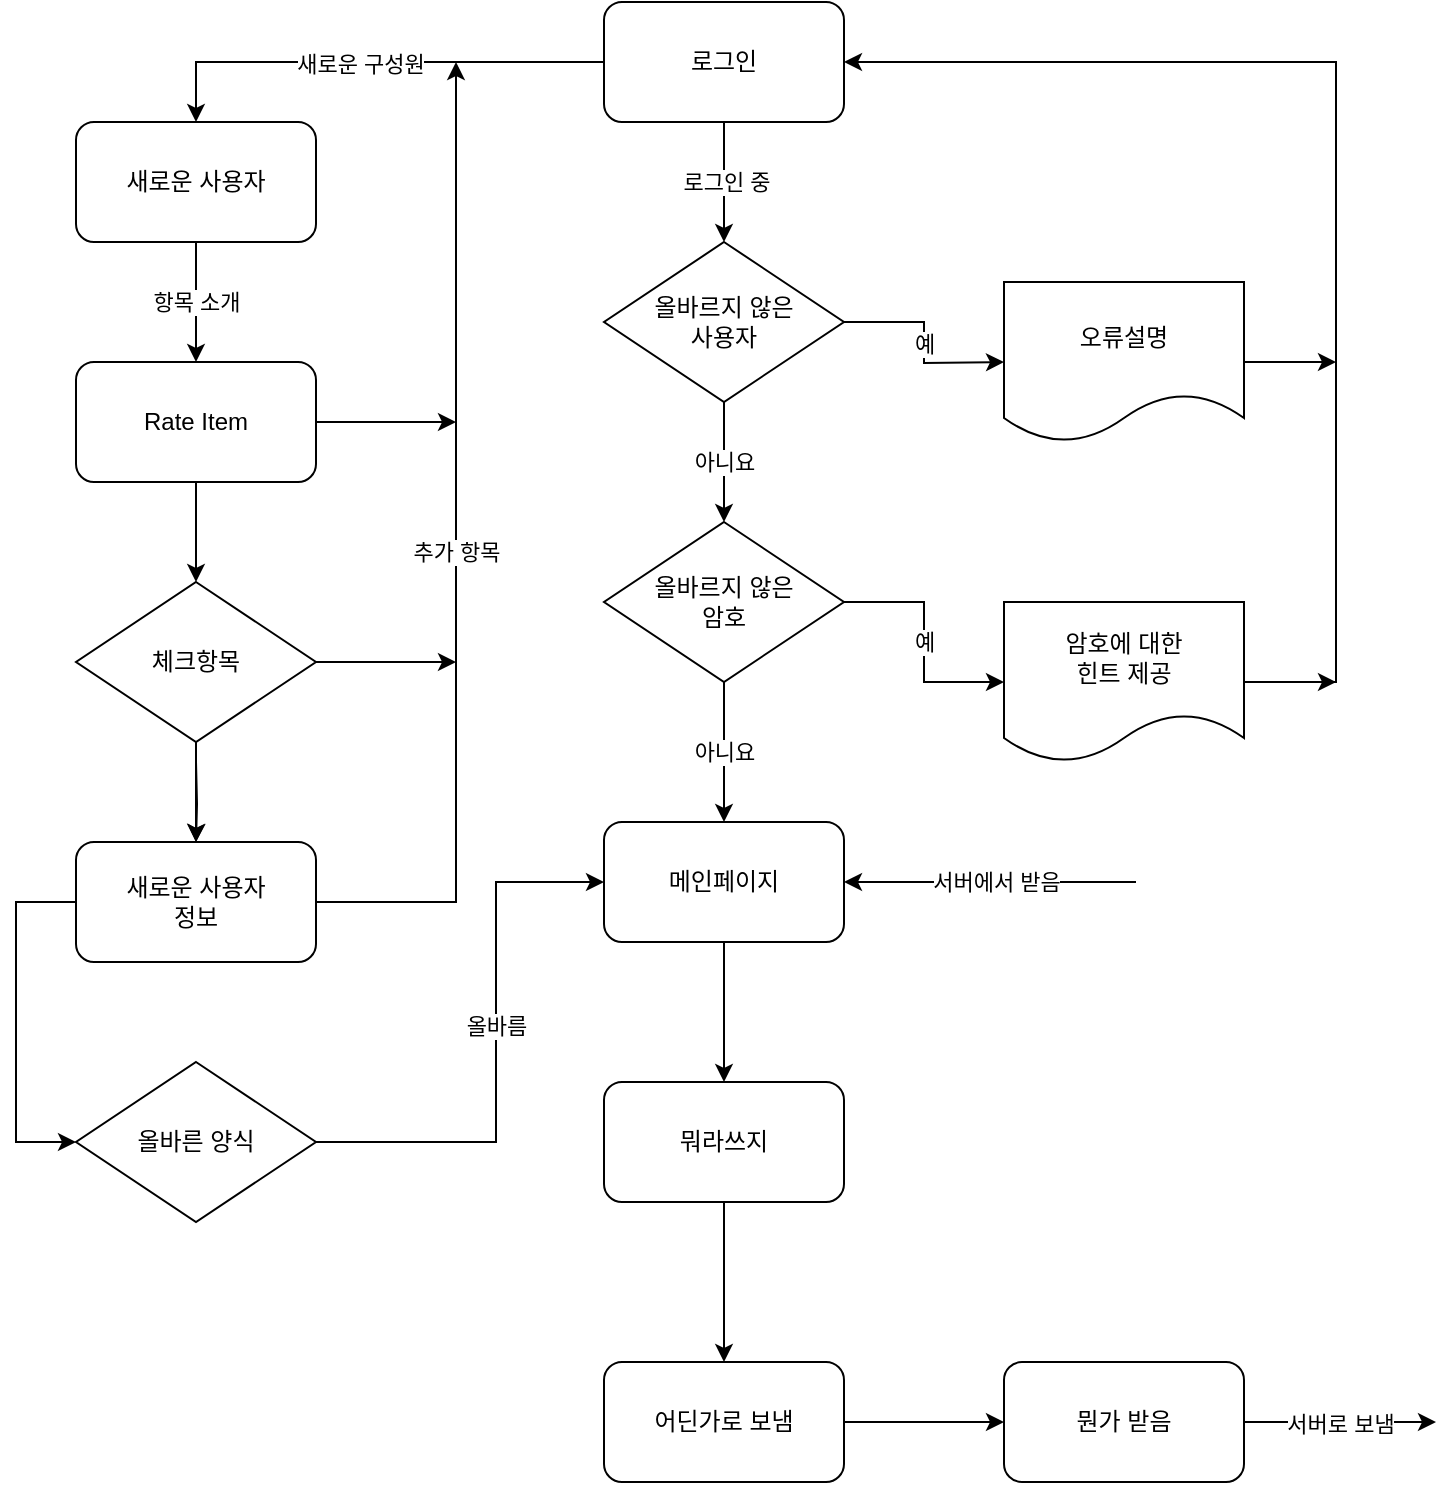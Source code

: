 <mxfile version="17.4.3" type="github">
  <diagram id="eArmU2Mj7UIM5VahRefd" name="Page-1">
    <mxGraphModel dx="1184" dy="824" grid="1" gridSize="10" guides="1" tooltips="1" connect="1" arrows="1" fold="1" page="1" pageScale="1" pageWidth="827" pageHeight="1169" math="0" shadow="0">
      <root>
        <mxCell id="0" />
        <mxCell id="1" parent="0" />
        <mxCell id="o6BwOW3XHgRLVrQ_2lxu-3" value="로그인 중" style="edgeStyle=orthogonalEdgeStyle;rounded=0;orthogonalLoop=1;jettySize=auto;html=1;" edge="1" parent="1" source="o6BwOW3XHgRLVrQ_2lxu-1">
          <mxGeometry relative="1" as="geometry">
            <mxPoint x="414" y="210" as="targetPoint" />
          </mxGeometry>
        </mxCell>
        <mxCell id="o6BwOW3XHgRLVrQ_2lxu-22" style="edgeStyle=orthogonalEdgeStyle;rounded=0;orthogonalLoop=1;jettySize=auto;html=1;exitX=0;exitY=0.5;exitDx=0;exitDy=0;entryX=0.5;entryY=0;entryDx=0;entryDy=0;" edge="1" parent="1" source="o6BwOW3XHgRLVrQ_2lxu-1" target="o6BwOW3XHgRLVrQ_2lxu-21">
          <mxGeometry relative="1" as="geometry" />
        </mxCell>
        <mxCell id="o6BwOW3XHgRLVrQ_2lxu-23" value="새로운 구성원" style="edgeLabel;html=1;align=center;verticalAlign=middle;resizable=0;points=[];" vertex="1" connectable="0" parent="o6BwOW3XHgRLVrQ_2lxu-22">
          <mxGeometry x="0.049" y="1" relative="1" as="geometry">
            <mxPoint as="offset" />
          </mxGeometry>
        </mxCell>
        <mxCell id="o6BwOW3XHgRLVrQ_2lxu-1" value="로그인" style="rounded=1;whiteSpace=wrap;html=1;" vertex="1" parent="1">
          <mxGeometry x="354" y="90" width="120" height="60" as="geometry" />
        </mxCell>
        <mxCell id="o6BwOW3XHgRLVrQ_2lxu-6" value="아니요" style="edgeStyle=orthogonalEdgeStyle;rounded=0;orthogonalLoop=1;jettySize=auto;html=1;" edge="1" parent="1" source="o6BwOW3XHgRLVrQ_2lxu-4" target="o6BwOW3XHgRLVrQ_2lxu-5">
          <mxGeometry relative="1" as="geometry" />
        </mxCell>
        <mxCell id="o6BwOW3XHgRLVrQ_2lxu-8" value="예" style="edgeStyle=orthogonalEdgeStyle;rounded=0;orthogonalLoop=1;jettySize=auto;html=1;" edge="1" parent="1" source="o6BwOW3XHgRLVrQ_2lxu-4">
          <mxGeometry relative="1" as="geometry">
            <mxPoint x="554" y="270" as="targetPoint" />
          </mxGeometry>
        </mxCell>
        <mxCell id="o6BwOW3XHgRLVrQ_2lxu-4" value="올바르지 않은 &lt;br&gt;사용자" style="rhombus;whiteSpace=wrap;html=1;" vertex="1" parent="1">
          <mxGeometry x="354" y="210" width="120" height="80" as="geometry" />
        </mxCell>
        <mxCell id="o6BwOW3XHgRLVrQ_2lxu-11" value="예" style="edgeStyle=orthogonalEdgeStyle;rounded=0;orthogonalLoop=1;jettySize=auto;html=1;" edge="1" parent="1" source="o6BwOW3XHgRLVrQ_2lxu-5" target="o6BwOW3XHgRLVrQ_2lxu-10">
          <mxGeometry relative="1" as="geometry" />
        </mxCell>
        <mxCell id="o6BwOW3XHgRLVrQ_2lxu-27" value="아니요" style="edgeStyle=orthogonalEdgeStyle;rounded=0;orthogonalLoop=1;jettySize=auto;html=1;" edge="1" parent="1" source="o6BwOW3XHgRLVrQ_2lxu-5" target="o6BwOW3XHgRLVrQ_2lxu-26">
          <mxGeometry relative="1" as="geometry" />
        </mxCell>
        <mxCell id="o6BwOW3XHgRLVrQ_2lxu-5" value="올바르지 않은 &lt;br&gt;암호" style="rhombus;whiteSpace=wrap;html=1;" vertex="1" parent="1">
          <mxGeometry x="354" y="350" width="120" height="80" as="geometry" />
        </mxCell>
        <mxCell id="o6BwOW3XHgRLVrQ_2lxu-20" style="edgeStyle=orthogonalEdgeStyle;rounded=0;orthogonalLoop=1;jettySize=auto;html=1;exitX=1;exitY=0.5;exitDx=0;exitDy=0;" edge="1" parent="1" source="o6BwOW3XHgRLVrQ_2lxu-9">
          <mxGeometry relative="1" as="geometry">
            <mxPoint x="720" y="270" as="targetPoint" />
          </mxGeometry>
        </mxCell>
        <mxCell id="o6BwOW3XHgRLVrQ_2lxu-9" value="오류설명" style="shape=document;whiteSpace=wrap;html=1;boundedLbl=1;" vertex="1" parent="1">
          <mxGeometry x="554" y="230" width="120" height="80" as="geometry" />
        </mxCell>
        <mxCell id="o6BwOW3XHgRLVrQ_2lxu-12" style="edgeStyle=orthogonalEdgeStyle;rounded=0;orthogonalLoop=1;jettySize=auto;html=1;exitX=1;exitY=0.5;exitDx=0;exitDy=0;entryX=1;entryY=0.5;entryDx=0;entryDy=0;" edge="1" parent="1" source="o6BwOW3XHgRLVrQ_2lxu-10" target="o6BwOW3XHgRLVrQ_2lxu-1">
          <mxGeometry relative="1" as="geometry">
            <Array as="points">
              <mxPoint x="720" y="430" />
              <mxPoint x="720" y="120" />
            </Array>
          </mxGeometry>
        </mxCell>
        <mxCell id="o6BwOW3XHgRLVrQ_2lxu-10" value="암호에 대한 &lt;br&gt;힌트 제공" style="shape=document;whiteSpace=wrap;html=1;boundedLbl=1;" vertex="1" parent="1">
          <mxGeometry x="554" y="390" width="120" height="80" as="geometry" />
        </mxCell>
        <mxCell id="o6BwOW3XHgRLVrQ_2lxu-25" value="항목 소개" style="edgeStyle=orthogonalEdgeStyle;rounded=0;orthogonalLoop=1;jettySize=auto;html=1;" edge="1" parent="1" source="o6BwOW3XHgRLVrQ_2lxu-21" target="o6BwOW3XHgRLVrQ_2lxu-24">
          <mxGeometry relative="1" as="geometry" />
        </mxCell>
        <mxCell id="o6BwOW3XHgRLVrQ_2lxu-21" value="새로운 사용자" style="rounded=1;whiteSpace=wrap;html=1;" vertex="1" parent="1">
          <mxGeometry x="90" y="150" width="120" height="60" as="geometry" />
        </mxCell>
        <mxCell id="o6BwOW3XHgRLVrQ_2lxu-31" value="" style="edgeStyle=orthogonalEdgeStyle;rounded=0;orthogonalLoop=1;jettySize=auto;html=1;entryX=0.5;entryY=0;entryDx=0;entryDy=0;" edge="1" parent="1" source="o6BwOW3XHgRLVrQ_2lxu-24" target="o6BwOW3XHgRLVrQ_2lxu-32">
          <mxGeometry relative="1" as="geometry">
            <mxPoint x="150" y="470" as="targetPoint" />
          </mxGeometry>
        </mxCell>
        <mxCell id="o6BwOW3XHgRLVrQ_2lxu-38" style="edgeStyle=orthogonalEdgeStyle;rounded=0;orthogonalLoop=1;jettySize=auto;html=1;exitX=1;exitY=0.5;exitDx=0;exitDy=0;" edge="1" parent="1" source="o6BwOW3XHgRLVrQ_2lxu-24">
          <mxGeometry relative="1" as="geometry">
            <mxPoint x="280" y="300" as="targetPoint" />
          </mxGeometry>
        </mxCell>
        <mxCell id="o6BwOW3XHgRLVrQ_2lxu-24" value="Rate Item" style="whiteSpace=wrap;html=1;rounded=1;" vertex="1" parent="1">
          <mxGeometry x="90" y="270" width="120" height="60" as="geometry" />
        </mxCell>
        <mxCell id="o6BwOW3XHgRLVrQ_2lxu-44" value="" style="edgeStyle=orthogonalEdgeStyle;rounded=0;orthogonalLoop=1;jettySize=auto;html=1;" edge="1" parent="1" source="o6BwOW3XHgRLVrQ_2lxu-26" target="o6BwOW3XHgRLVrQ_2lxu-43">
          <mxGeometry relative="1" as="geometry" />
        </mxCell>
        <mxCell id="o6BwOW3XHgRLVrQ_2lxu-26" value="메인페이지" style="rounded=1;whiteSpace=wrap;html=1;" vertex="1" parent="1">
          <mxGeometry x="354" y="500" width="120" height="60" as="geometry" />
        </mxCell>
        <mxCell id="o6BwOW3XHgRLVrQ_2lxu-34" value="" style="edgeStyle=orthogonalEdgeStyle;rounded=0;orthogonalLoop=1;jettySize=auto;html=1;" edge="1" parent="1" target="o6BwOW3XHgRLVrQ_2lxu-33">
          <mxGeometry relative="1" as="geometry">
            <mxPoint x="150" y="470" as="sourcePoint" />
          </mxGeometry>
        </mxCell>
        <mxCell id="o6BwOW3XHgRLVrQ_2lxu-35" value="" style="edgeStyle=orthogonalEdgeStyle;rounded=0;orthogonalLoop=1;jettySize=auto;html=1;" edge="1" parent="1" source="o6BwOW3XHgRLVrQ_2lxu-32" target="o6BwOW3XHgRLVrQ_2lxu-33">
          <mxGeometry relative="1" as="geometry" />
        </mxCell>
        <mxCell id="o6BwOW3XHgRLVrQ_2lxu-37" style="edgeStyle=orthogonalEdgeStyle;rounded=0;orthogonalLoop=1;jettySize=auto;html=1;exitX=1;exitY=0.5;exitDx=0;exitDy=0;" edge="1" parent="1" source="o6BwOW3XHgRLVrQ_2lxu-32">
          <mxGeometry relative="1" as="geometry">
            <mxPoint x="280" y="420" as="targetPoint" />
          </mxGeometry>
        </mxCell>
        <mxCell id="o6BwOW3XHgRLVrQ_2lxu-32" value="체크항목" style="rhombus;whiteSpace=wrap;html=1;" vertex="1" parent="1">
          <mxGeometry x="90" y="380" width="120" height="80" as="geometry" />
        </mxCell>
        <mxCell id="o6BwOW3XHgRLVrQ_2lxu-36" value="추가 항목" style="edgeStyle=orthogonalEdgeStyle;rounded=0;orthogonalLoop=1;jettySize=auto;html=1;exitX=1;exitY=0.5;exitDx=0;exitDy=0;" edge="1" parent="1" source="o6BwOW3XHgRLVrQ_2lxu-33">
          <mxGeometry relative="1" as="geometry">
            <mxPoint x="280" y="120" as="targetPoint" />
            <Array as="points">
              <mxPoint x="280" y="540" />
            </Array>
          </mxGeometry>
        </mxCell>
        <mxCell id="o6BwOW3XHgRLVrQ_2lxu-40" style="edgeStyle=orthogonalEdgeStyle;rounded=0;orthogonalLoop=1;jettySize=auto;html=1;exitX=0;exitY=0.5;exitDx=0;exitDy=0;entryX=0;entryY=0.5;entryDx=0;entryDy=0;" edge="1" parent="1" source="o6BwOW3XHgRLVrQ_2lxu-33" target="o6BwOW3XHgRLVrQ_2lxu-39">
          <mxGeometry relative="1" as="geometry">
            <Array as="points">
              <mxPoint x="60" y="540" />
              <mxPoint x="60" y="660" />
            </Array>
          </mxGeometry>
        </mxCell>
        <mxCell id="o6BwOW3XHgRLVrQ_2lxu-33" value="새로운 사용자&lt;br&gt;정보" style="rounded=1;whiteSpace=wrap;html=1;" vertex="1" parent="1">
          <mxGeometry x="90" y="510" width="120" height="60" as="geometry" />
        </mxCell>
        <mxCell id="o6BwOW3XHgRLVrQ_2lxu-41" style="edgeStyle=orthogonalEdgeStyle;rounded=0;orthogonalLoop=1;jettySize=auto;html=1;exitX=1;exitY=0.5;exitDx=0;exitDy=0;" edge="1" parent="1" source="o6BwOW3XHgRLVrQ_2lxu-39" target="o6BwOW3XHgRLVrQ_2lxu-26">
          <mxGeometry relative="1" as="geometry">
            <Array as="points">
              <mxPoint x="300" y="660" />
              <mxPoint x="300" y="530" />
            </Array>
          </mxGeometry>
        </mxCell>
        <mxCell id="o6BwOW3XHgRLVrQ_2lxu-42" value="올바름" style="edgeLabel;html=1;align=center;verticalAlign=middle;resizable=0;points=[];" vertex="1" connectable="0" parent="o6BwOW3XHgRLVrQ_2lxu-41">
          <mxGeometry x="-0.252" relative="1" as="geometry">
            <mxPoint y="-46" as="offset" />
          </mxGeometry>
        </mxCell>
        <mxCell id="o6BwOW3XHgRLVrQ_2lxu-39" value="올바른 양식" style="rhombus;whiteSpace=wrap;html=1;" vertex="1" parent="1">
          <mxGeometry x="90" y="620" width="120" height="80" as="geometry" />
        </mxCell>
        <mxCell id="o6BwOW3XHgRLVrQ_2lxu-47" value="" style="edgeStyle=orthogonalEdgeStyle;rounded=0;orthogonalLoop=1;jettySize=auto;html=1;" edge="1" parent="1" source="o6BwOW3XHgRLVrQ_2lxu-43" target="o6BwOW3XHgRLVrQ_2lxu-46">
          <mxGeometry relative="1" as="geometry" />
        </mxCell>
        <mxCell id="o6BwOW3XHgRLVrQ_2lxu-43" value="뭐라쓰지" style="whiteSpace=wrap;html=1;rounded=1;" vertex="1" parent="1">
          <mxGeometry x="354" y="630" width="120" height="60" as="geometry" />
        </mxCell>
        <mxCell id="o6BwOW3XHgRLVrQ_2lxu-45" value="" style="endArrow=classic;html=1;rounded=0;" edge="1" parent="1">
          <mxGeometry width="50" height="50" relative="1" as="geometry">
            <mxPoint x="674" y="430" as="sourcePoint" />
            <mxPoint x="720" y="430" as="targetPoint" />
          </mxGeometry>
        </mxCell>
        <mxCell id="o6BwOW3XHgRLVrQ_2lxu-49" value="" style="edgeStyle=orthogonalEdgeStyle;rounded=0;orthogonalLoop=1;jettySize=auto;html=1;" edge="1" parent="1" source="o6BwOW3XHgRLVrQ_2lxu-46" target="o6BwOW3XHgRLVrQ_2lxu-48">
          <mxGeometry relative="1" as="geometry" />
        </mxCell>
        <mxCell id="o6BwOW3XHgRLVrQ_2lxu-46" value="어딘가로 보냄" style="whiteSpace=wrap;html=1;rounded=1;" vertex="1" parent="1">
          <mxGeometry x="354" y="770" width="120" height="60" as="geometry" />
        </mxCell>
        <mxCell id="o6BwOW3XHgRLVrQ_2lxu-50" value="서버로 보냄" style="edgeStyle=orthogonalEdgeStyle;rounded=0;orthogonalLoop=1;jettySize=auto;html=1;exitX=1;exitY=0.5;exitDx=0;exitDy=0;" edge="1" parent="1" source="o6BwOW3XHgRLVrQ_2lxu-48">
          <mxGeometry relative="1" as="geometry">
            <mxPoint x="770" y="800" as="targetPoint" />
          </mxGeometry>
        </mxCell>
        <mxCell id="o6BwOW3XHgRLVrQ_2lxu-48" value="뭔가 받음" style="whiteSpace=wrap;html=1;rounded=1;" vertex="1" parent="1">
          <mxGeometry x="554" y="770" width="120" height="60" as="geometry" />
        </mxCell>
        <mxCell id="o6BwOW3XHgRLVrQ_2lxu-51" value="" style="endArrow=classic;html=1;rounded=0;entryX=1;entryY=0.5;entryDx=0;entryDy=0;" edge="1" parent="1" target="o6BwOW3XHgRLVrQ_2lxu-26">
          <mxGeometry width="50" height="50" relative="1" as="geometry">
            <mxPoint x="620" y="530" as="sourcePoint" />
            <mxPoint x="440" y="610" as="targetPoint" />
          </mxGeometry>
        </mxCell>
        <mxCell id="o6BwOW3XHgRLVrQ_2lxu-52" value="서버에서 받음" style="edgeLabel;html=1;align=center;verticalAlign=middle;resizable=0;points=[];" vertex="1" connectable="0" parent="o6BwOW3XHgRLVrQ_2lxu-51">
          <mxGeometry x="-0.288" y="3" relative="1" as="geometry">
            <mxPoint x="-18" y="-3" as="offset" />
          </mxGeometry>
        </mxCell>
      </root>
    </mxGraphModel>
  </diagram>
</mxfile>
